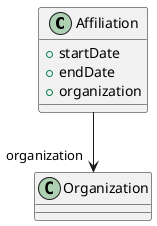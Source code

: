 @startuml
class Affiliation {
+startDate
+endDate
+organization

}
Affiliation -d-> "organization" Organization

@enduml